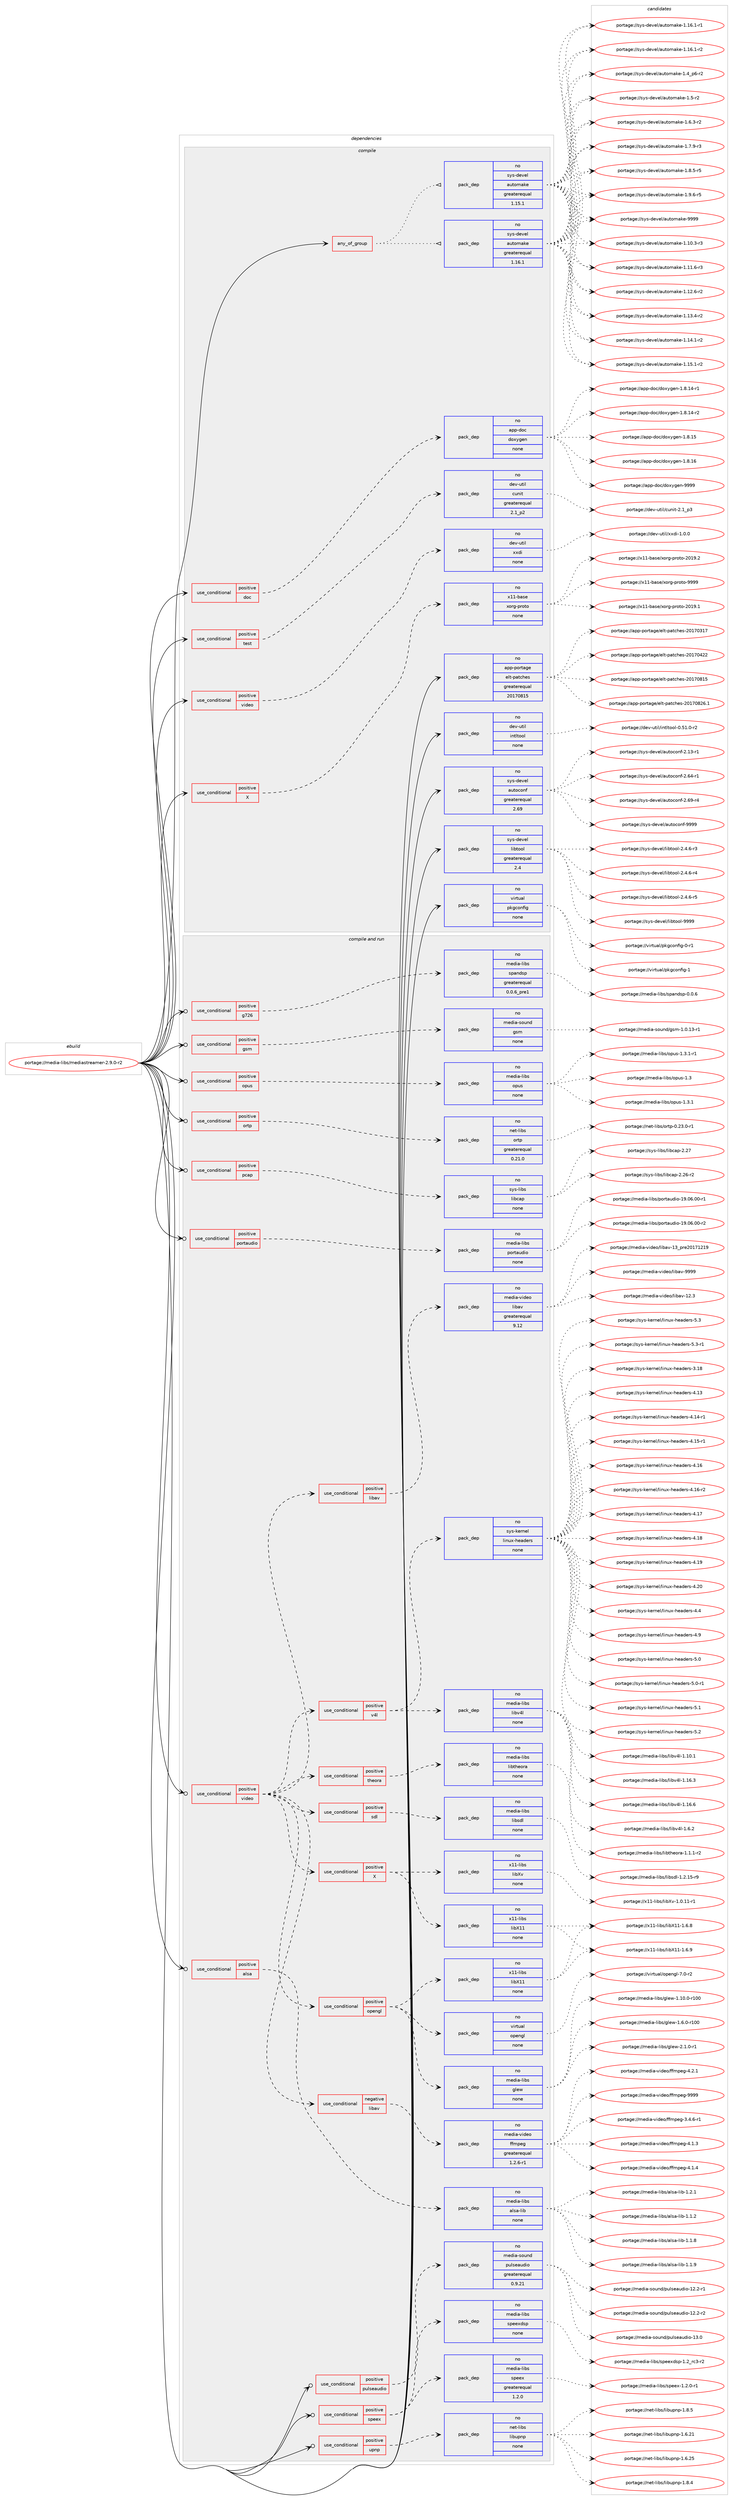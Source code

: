 digraph prolog {

# *************
# Graph options
# *************

newrank=true;
concentrate=true;
compound=true;
graph [rankdir=LR,fontname=Helvetica,fontsize=10,ranksep=1.5];#, ranksep=2.5, nodesep=0.2];
edge  [arrowhead=vee];
node  [fontname=Helvetica,fontsize=10];

# **********
# The ebuild
# **********

subgraph cluster_leftcol {
color=gray;
rank=same;
label=<<i>ebuild</i>>;
id [label="portage://media-libs/mediastreamer-2.9.0-r2", color=red, width=4, href="../media-libs/mediastreamer-2.9.0-r2.svg"];
}

# ****************
# The dependencies
# ****************

subgraph cluster_midcol {
color=gray;
label=<<i>dependencies</i>>;
subgraph cluster_compile {
fillcolor="#eeeeee";
style=filled;
label=<<i>compile</i>>;
subgraph any5136 {
dependency322322 [label=<<TABLE BORDER="0" CELLBORDER="1" CELLSPACING="0" CELLPADDING="4"><TR><TD CELLPADDING="10">any_of_group</TD></TR></TABLE>>, shape=none, color=red];subgraph pack236597 {
dependency322323 [label=<<TABLE BORDER="0" CELLBORDER="1" CELLSPACING="0" CELLPADDING="4" WIDTH="220"><TR><TD ROWSPAN="6" CELLPADDING="30">pack_dep</TD></TR><TR><TD WIDTH="110">no</TD></TR><TR><TD>sys-devel</TD></TR><TR><TD>automake</TD></TR><TR><TD>greaterequal</TD></TR><TR><TD>1.16.1</TD></TR></TABLE>>, shape=none, color=blue];
}
dependency322322:e -> dependency322323:w [weight=20,style="dotted",arrowhead="oinv"];
subgraph pack236598 {
dependency322324 [label=<<TABLE BORDER="0" CELLBORDER="1" CELLSPACING="0" CELLPADDING="4" WIDTH="220"><TR><TD ROWSPAN="6" CELLPADDING="30">pack_dep</TD></TR><TR><TD WIDTH="110">no</TD></TR><TR><TD>sys-devel</TD></TR><TR><TD>automake</TD></TR><TR><TD>greaterequal</TD></TR><TR><TD>1.15.1</TD></TR></TABLE>>, shape=none, color=blue];
}
dependency322322:e -> dependency322324:w [weight=20,style="dotted",arrowhead="oinv"];
}
id:e -> dependency322322:w [weight=20,style="solid",arrowhead="vee"];
subgraph cond80458 {
dependency322325 [label=<<TABLE BORDER="0" CELLBORDER="1" CELLSPACING="0" CELLPADDING="4"><TR><TD ROWSPAN="3" CELLPADDING="10">use_conditional</TD></TR><TR><TD>positive</TD></TR><TR><TD>X</TD></TR></TABLE>>, shape=none, color=red];
subgraph pack236599 {
dependency322326 [label=<<TABLE BORDER="0" CELLBORDER="1" CELLSPACING="0" CELLPADDING="4" WIDTH="220"><TR><TD ROWSPAN="6" CELLPADDING="30">pack_dep</TD></TR><TR><TD WIDTH="110">no</TD></TR><TR><TD>x11-base</TD></TR><TR><TD>xorg-proto</TD></TR><TR><TD>none</TD></TR><TR><TD></TD></TR></TABLE>>, shape=none, color=blue];
}
dependency322325:e -> dependency322326:w [weight=20,style="dashed",arrowhead="vee"];
}
id:e -> dependency322325:w [weight=20,style="solid",arrowhead="vee"];
subgraph cond80459 {
dependency322327 [label=<<TABLE BORDER="0" CELLBORDER="1" CELLSPACING="0" CELLPADDING="4"><TR><TD ROWSPAN="3" CELLPADDING="10">use_conditional</TD></TR><TR><TD>positive</TD></TR><TR><TD>doc</TD></TR></TABLE>>, shape=none, color=red];
subgraph pack236600 {
dependency322328 [label=<<TABLE BORDER="0" CELLBORDER="1" CELLSPACING="0" CELLPADDING="4" WIDTH="220"><TR><TD ROWSPAN="6" CELLPADDING="30">pack_dep</TD></TR><TR><TD WIDTH="110">no</TD></TR><TR><TD>app-doc</TD></TR><TR><TD>doxygen</TD></TR><TR><TD>none</TD></TR><TR><TD></TD></TR></TABLE>>, shape=none, color=blue];
}
dependency322327:e -> dependency322328:w [weight=20,style="dashed",arrowhead="vee"];
}
id:e -> dependency322327:w [weight=20,style="solid",arrowhead="vee"];
subgraph cond80460 {
dependency322329 [label=<<TABLE BORDER="0" CELLBORDER="1" CELLSPACING="0" CELLPADDING="4"><TR><TD ROWSPAN="3" CELLPADDING="10">use_conditional</TD></TR><TR><TD>positive</TD></TR><TR><TD>test</TD></TR></TABLE>>, shape=none, color=red];
subgraph pack236601 {
dependency322330 [label=<<TABLE BORDER="0" CELLBORDER="1" CELLSPACING="0" CELLPADDING="4" WIDTH="220"><TR><TD ROWSPAN="6" CELLPADDING="30">pack_dep</TD></TR><TR><TD WIDTH="110">no</TD></TR><TR><TD>dev-util</TD></TR><TR><TD>cunit</TD></TR><TR><TD>greaterequal</TD></TR><TR><TD>2.1_p2</TD></TR></TABLE>>, shape=none, color=blue];
}
dependency322329:e -> dependency322330:w [weight=20,style="dashed",arrowhead="vee"];
}
id:e -> dependency322329:w [weight=20,style="solid",arrowhead="vee"];
subgraph cond80461 {
dependency322331 [label=<<TABLE BORDER="0" CELLBORDER="1" CELLSPACING="0" CELLPADDING="4"><TR><TD ROWSPAN="3" CELLPADDING="10">use_conditional</TD></TR><TR><TD>positive</TD></TR><TR><TD>video</TD></TR></TABLE>>, shape=none, color=red];
subgraph pack236602 {
dependency322332 [label=<<TABLE BORDER="0" CELLBORDER="1" CELLSPACING="0" CELLPADDING="4" WIDTH="220"><TR><TD ROWSPAN="6" CELLPADDING="30">pack_dep</TD></TR><TR><TD WIDTH="110">no</TD></TR><TR><TD>dev-util</TD></TR><TR><TD>xxdi</TD></TR><TR><TD>none</TD></TR><TR><TD></TD></TR></TABLE>>, shape=none, color=blue];
}
dependency322331:e -> dependency322332:w [weight=20,style="dashed",arrowhead="vee"];
}
id:e -> dependency322331:w [weight=20,style="solid",arrowhead="vee"];
subgraph pack236603 {
dependency322333 [label=<<TABLE BORDER="0" CELLBORDER="1" CELLSPACING="0" CELLPADDING="4" WIDTH="220"><TR><TD ROWSPAN="6" CELLPADDING="30">pack_dep</TD></TR><TR><TD WIDTH="110">no</TD></TR><TR><TD>app-portage</TD></TR><TR><TD>elt-patches</TD></TR><TR><TD>greaterequal</TD></TR><TR><TD>20170815</TD></TR></TABLE>>, shape=none, color=blue];
}
id:e -> dependency322333:w [weight=20,style="solid",arrowhead="vee"];
subgraph pack236604 {
dependency322334 [label=<<TABLE BORDER="0" CELLBORDER="1" CELLSPACING="0" CELLPADDING="4" WIDTH="220"><TR><TD ROWSPAN="6" CELLPADDING="30">pack_dep</TD></TR><TR><TD WIDTH="110">no</TD></TR><TR><TD>dev-util</TD></TR><TR><TD>intltool</TD></TR><TR><TD>none</TD></TR><TR><TD></TD></TR></TABLE>>, shape=none, color=blue];
}
id:e -> dependency322334:w [weight=20,style="solid",arrowhead="vee"];
subgraph pack236605 {
dependency322335 [label=<<TABLE BORDER="0" CELLBORDER="1" CELLSPACING="0" CELLPADDING="4" WIDTH="220"><TR><TD ROWSPAN="6" CELLPADDING="30">pack_dep</TD></TR><TR><TD WIDTH="110">no</TD></TR><TR><TD>sys-devel</TD></TR><TR><TD>autoconf</TD></TR><TR><TD>greaterequal</TD></TR><TR><TD>2.69</TD></TR></TABLE>>, shape=none, color=blue];
}
id:e -> dependency322335:w [weight=20,style="solid",arrowhead="vee"];
subgraph pack236606 {
dependency322336 [label=<<TABLE BORDER="0" CELLBORDER="1" CELLSPACING="0" CELLPADDING="4" WIDTH="220"><TR><TD ROWSPAN="6" CELLPADDING="30">pack_dep</TD></TR><TR><TD WIDTH="110">no</TD></TR><TR><TD>sys-devel</TD></TR><TR><TD>libtool</TD></TR><TR><TD>greaterequal</TD></TR><TR><TD>2.4</TD></TR></TABLE>>, shape=none, color=blue];
}
id:e -> dependency322336:w [weight=20,style="solid",arrowhead="vee"];
subgraph pack236607 {
dependency322337 [label=<<TABLE BORDER="0" CELLBORDER="1" CELLSPACING="0" CELLPADDING="4" WIDTH="220"><TR><TD ROWSPAN="6" CELLPADDING="30">pack_dep</TD></TR><TR><TD WIDTH="110">no</TD></TR><TR><TD>virtual</TD></TR><TR><TD>pkgconfig</TD></TR><TR><TD>none</TD></TR><TR><TD></TD></TR></TABLE>>, shape=none, color=blue];
}
id:e -> dependency322337:w [weight=20,style="solid",arrowhead="vee"];
}
subgraph cluster_compileandrun {
fillcolor="#eeeeee";
style=filled;
label=<<i>compile and run</i>>;
subgraph cond80462 {
dependency322338 [label=<<TABLE BORDER="0" CELLBORDER="1" CELLSPACING="0" CELLPADDING="4"><TR><TD ROWSPAN="3" CELLPADDING="10">use_conditional</TD></TR><TR><TD>positive</TD></TR><TR><TD>alsa</TD></TR></TABLE>>, shape=none, color=red];
subgraph pack236608 {
dependency322339 [label=<<TABLE BORDER="0" CELLBORDER="1" CELLSPACING="0" CELLPADDING="4" WIDTH="220"><TR><TD ROWSPAN="6" CELLPADDING="30">pack_dep</TD></TR><TR><TD WIDTH="110">no</TD></TR><TR><TD>media-libs</TD></TR><TR><TD>alsa-lib</TD></TR><TR><TD>none</TD></TR><TR><TD></TD></TR></TABLE>>, shape=none, color=blue];
}
dependency322338:e -> dependency322339:w [weight=20,style="dashed",arrowhead="vee"];
}
id:e -> dependency322338:w [weight=20,style="solid",arrowhead="odotvee"];
subgraph cond80463 {
dependency322340 [label=<<TABLE BORDER="0" CELLBORDER="1" CELLSPACING="0" CELLPADDING="4"><TR><TD ROWSPAN="3" CELLPADDING="10">use_conditional</TD></TR><TR><TD>positive</TD></TR><TR><TD>g726</TD></TR></TABLE>>, shape=none, color=red];
subgraph pack236609 {
dependency322341 [label=<<TABLE BORDER="0" CELLBORDER="1" CELLSPACING="0" CELLPADDING="4" WIDTH="220"><TR><TD ROWSPAN="6" CELLPADDING="30">pack_dep</TD></TR><TR><TD WIDTH="110">no</TD></TR><TR><TD>media-libs</TD></TR><TR><TD>spandsp</TD></TR><TR><TD>greaterequal</TD></TR><TR><TD>0.0.6_pre1</TD></TR></TABLE>>, shape=none, color=blue];
}
dependency322340:e -> dependency322341:w [weight=20,style="dashed",arrowhead="vee"];
}
id:e -> dependency322340:w [weight=20,style="solid",arrowhead="odotvee"];
subgraph cond80464 {
dependency322342 [label=<<TABLE BORDER="0" CELLBORDER="1" CELLSPACING="0" CELLPADDING="4"><TR><TD ROWSPAN="3" CELLPADDING="10">use_conditional</TD></TR><TR><TD>positive</TD></TR><TR><TD>gsm</TD></TR></TABLE>>, shape=none, color=red];
subgraph pack236610 {
dependency322343 [label=<<TABLE BORDER="0" CELLBORDER="1" CELLSPACING="0" CELLPADDING="4" WIDTH="220"><TR><TD ROWSPAN="6" CELLPADDING="30">pack_dep</TD></TR><TR><TD WIDTH="110">no</TD></TR><TR><TD>media-sound</TD></TR><TR><TD>gsm</TD></TR><TR><TD>none</TD></TR><TR><TD></TD></TR></TABLE>>, shape=none, color=blue];
}
dependency322342:e -> dependency322343:w [weight=20,style="dashed",arrowhead="vee"];
}
id:e -> dependency322342:w [weight=20,style="solid",arrowhead="odotvee"];
subgraph cond80465 {
dependency322344 [label=<<TABLE BORDER="0" CELLBORDER="1" CELLSPACING="0" CELLPADDING="4"><TR><TD ROWSPAN="3" CELLPADDING="10">use_conditional</TD></TR><TR><TD>positive</TD></TR><TR><TD>opus</TD></TR></TABLE>>, shape=none, color=red];
subgraph pack236611 {
dependency322345 [label=<<TABLE BORDER="0" CELLBORDER="1" CELLSPACING="0" CELLPADDING="4" WIDTH="220"><TR><TD ROWSPAN="6" CELLPADDING="30">pack_dep</TD></TR><TR><TD WIDTH="110">no</TD></TR><TR><TD>media-libs</TD></TR><TR><TD>opus</TD></TR><TR><TD>none</TD></TR><TR><TD></TD></TR></TABLE>>, shape=none, color=blue];
}
dependency322344:e -> dependency322345:w [weight=20,style="dashed",arrowhead="vee"];
}
id:e -> dependency322344:w [weight=20,style="solid",arrowhead="odotvee"];
subgraph cond80466 {
dependency322346 [label=<<TABLE BORDER="0" CELLBORDER="1" CELLSPACING="0" CELLPADDING="4"><TR><TD ROWSPAN="3" CELLPADDING="10">use_conditional</TD></TR><TR><TD>positive</TD></TR><TR><TD>ortp</TD></TR></TABLE>>, shape=none, color=red];
subgraph pack236612 {
dependency322347 [label=<<TABLE BORDER="0" CELLBORDER="1" CELLSPACING="0" CELLPADDING="4" WIDTH="220"><TR><TD ROWSPAN="6" CELLPADDING="30">pack_dep</TD></TR><TR><TD WIDTH="110">no</TD></TR><TR><TD>net-libs</TD></TR><TR><TD>ortp</TD></TR><TR><TD>greaterequal</TD></TR><TR><TD>0.21.0</TD></TR></TABLE>>, shape=none, color=blue];
}
dependency322346:e -> dependency322347:w [weight=20,style="dashed",arrowhead="vee"];
}
id:e -> dependency322346:w [weight=20,style="solid",arrowhead="odotvee"];
subgraph cond80467 {
dependency322348 [label=<<TABLE BORDER="0" CELLBORDER="1" CELLSPACING="0" CELLPADDING="4"><TR><TD ROWSPAN="3" CELLPADDING="10">use_conditional</TD></TR><TR><TD>positive</TD></TR><TR><TD>pcap</TD></TR></TABLE>>, shape=none, color=red];
subgraph pack236613 {
dependency322349 [label=<<TABLE BORDER="0" CELLBORDER="1" CELLSPACING="0" CELLPADDING="4" WIDTH="220"><TR><TD ROWSPAN="6" CELLPADDING="30">pack_dep</TD></TR><TR><TD WIDTH="110">no</TD></TR><TR><TD>sys-libs</TD></TR><TR><TD>libcap</TD></TR><TR><TD>none</TD></TR><TR><TD></TD></TR></TABLE>>, shape=none, color=blue];
}
dependency322348:e -> dependency322349:w [weight=20,style="dashed",arrowhead="vee"];
}
id:e -> dependency322348:w [weight=20,style="solid",arrowhead="odotvee"];
subgraph cond80468 {
dependency322350 [label=<<TABLE BORDER="0" CELLBORDER="1" CELLSPACING="0" CELLPADDING="4"><TR><TD ROWSPAN="3" CELLPADDING="10">use_conditional</TD></TR><TR><TD>positive</TD></TR><TR><TD>portaudio</TD></TR></TABLE>>, shape=none, color=red];
subgraph pack236614 {
dependency322351 [label=<<TABLE BORDER="0" CELLBORDER="1" CELLSPACING="0" CELLPADDING="4" WIDTH="220"><TR><TD ROWSPAN="6" CELLPADDING="30">pack_dep</TD></TR><TR><TD WIDTH="110">no</TD></TR><TR><TD>media-libs</TD></TR><TR><TD>portaudio</TD></TR><TR><TD>none</TD></TR><TR><TD></TD></TR></TABLE>>, shape=none, color=blue];
}
dependency322350:e -> dependency322351:w [weight=20,style="dashed",arrowhead="vee"];
}
id:e -> dependency322350:w [weight=20,style="solid",arrowhead="odotvee"];
subgraph cond80469 {
dependency322352 [label=<<TABLE BORDER="0" CELLBORDER="1" CELLSPACING="0" CELLPADDING="4"><TR><TD ROWSPAN="3" CELLPADDING="10">use_conditional</TD></TR><TR><TD>positive</TD></TR><TR><TD>pulseaudio</TD></TR></TABLE>>, shape=none, color=red];
subgraph pack236615 {
dependency322353 [label=<<TABLE BORDER="0" CELLBORDER="1" CELLSPACING="0" CELLPADDING="4" WIDTH="220"><TR><TD ROWSPAN="6" CELLPADDING="30">pack_dep</TD></TR><TR><TD WIDTH="110">no</TD></TR><TR><TD>media-sound</TD></TR><TR><TD>pulseaudio</TD></TR><TR><TD>greaterequal</TD></TR><TR><TD>0.9.21</TD></TR></TABLE>>, shape=none, color=blue];
}
dependency322352:e -> dependency322353:w [weight=20,style="dashed",arrowhead="vee"];
}
id:e -> dependency322352:w [weight=20,style="solid",arrowhead="odotvee"];
subgraph cond80470 {
dependency322354 [label=<<TABLE BORDER="0" CELLBORDER="1" CELLSPACING="0" CELLPADDING="4"><TR><TD ROWSPAN="3" CELLPADDING="10">use_conditional</TD></TR><TR><TD>positive</TD></TR><TR><TD>speex</TD></TR></TABLE>>, shape=none, color=red];
subgraph pack236616 {
dependency322355 [label=<<TABLE BORDER="0" CELLBORDER="1" CELLSPACING="0" CELLPADDING="4" WIDTH="220"><TR><TD ROWSPAN="6" CELLPADDING="30">pack_dep</TD></TR><TR><TD WIDTH="110">no</TD></TR><TR><TD>media-libs</TD></TR><TR><TD>speex</TD></TR><TR><TD>greaterequal</TD></TR><TR><TD>1.2.0</TD></TR></TABLE>>, shape=none, color=blue];
}
dependency322354:e -> dependency322355:w [weight=20,style="dashed",arrowhead="vee"];
subgraph pack236617 {
dependency322356 [label=<<TABLE BORDER="0" CELLBORDER="1" CELLSPACING="0" CELLPADDING="4" WIDTH="220"><TR><TD ROWSPAN="6" CELLPADDING="30">pack_dep</TD></TR><TR><TD WIDTH="110">no</TD></TR><TR><TD>media-libs</TD></TR><TR><TD>speexdsp</TD></TR><TR><TD>none</TD></TR><TR><TD></TD></TR></TABLE>>, shape=none, color=blue];
}
dependency322354:e -> dependency322356:w [weight=20,style="dashed",arrowhead="vee"];
}
id:e -> dependency322354:w [weight=20,style="solid",arrowhead="odotvee"];
subgraph cond80471 {
dependency322357 [label=<<TABLE BORDER="0" CELLBORDER="1" CELLSPACING="0" CELLPADDING="4"><TR><TD ROWSPAN="3" CELLPADDING="10">use_conditional</TD></TR><TR><TD>positive</TD></TR><TR><TD>upnp</TD></TR></TABLE>>, shape=none, color=red];
subgraph pack236618 {
dependency322358 [label=<<TABLE BORDER="0" CELLBORDER="1" CELLSPACING="0" CELLPADDING="4" WIDTH="220"><TR><TD ROWSPAN="6" CELLPADDING="30">pack_dep</TD></TR><TR><TD WIDTH="110">no</TD></TR><TR><TD>net-libs</TD></TR><TR><TD>libupnp</TD></TR><TR><TD>none</TD></TR><TR><TD></TD></TR></TABLE>>, shape=none, color=blue];
}
dependency322357:e -> dependency322358:w [weight=20,style="dashed",arrowhead="vee"];
}
id:e -> dependency322357:w [weight=20,style="solid",arrowhead="odotvee"];
subgraph cond80472 {
dependency322359 [label=<<TABLE BORDER="0" CELLBORDER="1" CELLSPACING="0" CELLPADDING="4"><TR><TD ROWSPAN="3" CELLPADDING="10">use_conditional</TD></TR><TR><TD>positive</TD></TR><TR><TD>video</TD></TR></TABLE>>, shape=none, color=red];
subgraph cond80473 {
dependency322360 [label=<<TABLE BORDER="0" CELLBORDER="1" CELLSPACING="0" CELLPADDING="4"><TR><TD ROWSPAN="3" CELLPADDING="10">use_conditional</TD></TR><TR><TD>positive</TD></TR><TR><TD>libav</TD></TR></TABLE>>, shape=none, color=red];
subgraph pack236619 {
dependency322361 [label=<<TABLE BORDER="0" CELLBORDER="1" CELLSPACING="0" CELLPADDING="4" WIDTH="220"><TR><TD ROWSPAN="6" CELLPADDING="30">pack_dep</TD></TR><TR><TD WIDTH="110">no</TD></TR><TR><TD>media-video</TD></TR><TR><TD>libav</TD></TR><TR><TD>greaterequal</TD></TR><TR><TD>9.12</TD></TR></TABLE>>, shape=none, color=blue];
}
dependency322360:e -> dependency322361:w [weight=20,style="dashed",arrowhead="vee"];
}
dependency322359:e -> dependency322360:w [weight=20,style="dashed",arrowhead="vee"];
subgraph cond80474 {
dependency322362 [label=<<TABLE BORDER="0" CELLBORDER="1" CELLSPACING="0" CELLPADDING="4"><TR><TD ROWSPAN="3" CELLPADDING="10">use_conditional</TD></TR><TR><TD>negative</TD></TR><TR><TD>libav</TD></TR></TABLE>>, shape=none, color=red];
subgraph pack236620 {
dependency322363 [label=<<TABLE BORDER="0" CELLBORDER="1" CELLSPACING="0" CELLPADDING="4" WIDTH="220"><TR><TD ROWSPAN="6" CELLPADDING="30">pack_dep</TD></TR><TR><TD WIDTH="110">no</TD></TR><TR><TD>media-video</TD></TR><TR><TD>ffmpeg</TD></TR><TR><TD>greaterequal</TD></TR><TR><TD>1.2.6-r1</TD></TR></TABLE>>, shape=none, color=blue];
}
dependency322362:e -> dependency322363:w [weight=20,style="dashed",arrowhead="vee"];
}
dependency322359:e -> dependency322362:w [weight=20,style="dashed",arrowhead="vee"];
subgraph cond80475 {
dependency322364 [label=<<TABLE BORDER="0" CELLBORDER="1" CELLSPACING="0" CELLPADDING="4"><TR><TD ROWSPAN="3" CELLPADDING="10">use_conditional</TD></TR><TR><TD>positive</TD></TR><TR><TD>opengl</TD></TR></TABLE>>, shape=none, color=red];
subgraph pack236621 {
dependency322365 [label=<<TABLE BORDER="0" CELLBORDER="1" CELLSPACING="0" CELLPADDING="4" WIDTH="220"><TR><TD ROWSPAN="6" CELLPADDING="30">pack_dep</TD></TR><TR><TD WIDTH="110">no</TD></TR><TR><TD>media-libs</TD></TR><TR><TD>glew</TD></TR><TR><TD>none</TD></TR><TR><TD></TD></TR></TABLE>>, shape=none, color=blue];
}
dependency322364:e -> dependency322365:w [weight=20,style="dashed",arrowhead="vee"];
subgraph pack236622 {
dependency322366 [label=<<TABLE BORDER="0" CELLBORDER="1" CELLSPACING="0" CELLPADDING="4" WIDTH="220"><TR><TD ROWSPAN="6" CELLPADDING="30">pack_dep</TD></TR><TR><TD WIDTH="110">no</TD></TR><TR><TD>virtual</TD></TR><TR><TD>opengl</TD></TR><TR><TD>none</TD></TR><TR><TD></TD></TR></TABLE>>, shape=none, color=blue];
}
dependency322364:e -> dependency322366:w [weight=20,style="dashed",arrowhead="vee"];
subgraph pack236623 {
dependency322367 [label=<<TABLE BORDER="0" CELLBORDER="1" CELLSPACING="0" CELLPADDING="4" WIDTH="220"><TR><TD ROWSPAN="6" CELLPADDING="30">pack_dep</TD></TR><TR><TD WIDTH="110">no</TD></TR><TR><TD>x11-libs</TD></TR><TR><TD>libX11</TD></TR><TR><TD>none</TD></TR><TR><TD></TD></TR></TABLE>>, shape=none, color=blue];
}
dependency322364:e -> dependency322367:w [weight=20,style="dashed",arrowhead="vee"];
}
dependency322359:e -> dependency322364:w [weight=20,style="dashed",arrowhead="vee"];
subgraph cond80476 {
dependency322368 [label=<<TABLE BORDER="0" CELLBORDER="1" CELLSPACING="0" CELLPADDING="4"><TR><TD ROWSPAN="3" CELLPADDING="10">use_conditional</TD></TR><TR><TD>positive</TD></TR><TR><TD>sdl</TD></TR></TABLE>>, shape=none, color=red];
subgraph pack236624 {
dependency322369 [label=<<TABLE BORDER="0" CELLBORDER="1" CELLSPACING="0" CELLPADDING="4" WIDTH="220"><TR><TD ROWSPAN="6" CELLPADDING="30">pack_dep</TD></TR><TR><TD WIDTH="110">no</TD></TR><TR><TD>media-libs</TD></TR><TR><TD>libsdl</TD></TR><TR><TD>none</TD></TR><TR><TD></TD></TR></TABLE>>, shape=none, color=blue];
}
dependency322368:e -> dependency322369:w [weight=20,style="dashed",arrowhead="vee"];
}
dependency322359:e -> dependency322368:w [weight=20,style="dashed",arrowhead="vee"];
subgraph cond80477 {
dependency322370 [label=<<TABLE BORDER="0" CELLBORDER="1" CELLSPACING="0" CELLPADDING="4"><TR><TD ROWSPAN="3" CELLPADDING="10">use_conditional</TD></TR><TR><TD>positive</TD></TR><TR><TD>theora</TD></TR></TABLE>>, shape=none, color=red];
subgraph pack236625 {
dependency322371 [label=<<TABLE BORDER="0" CELLBORDER="1" CELLSPACING="0" CELLPADDING="4" WIDTH="220"><TR><TD ROWSPAN="6" CELLPADDING="30">pack_dep</TD></TR><TR><TD WIDTH="110">no</TD></TR><TR><TD>media-libs</TD></TR><TR><TD>libtheora</TD></TR><TR><TD>none</TD></TR><TR><TD></TD></TR></TABLE>>, shape=none, color=blue];
}
dependency322370:e -> dependency322371:w [weight=20,style="dashed",arrowhead="vee"];
}
dependency322359:e -> dependency322370:w [weight=20,style="dashed",arrowhead="vee"];
subgraph cond80478 {
dependency322372 [label=<<TABLE BORDER="0" CELLBORDER="1" CELLSPACING="0" CELLPADDING="4"><TR><TD ROWSPAN="3" CELLPADDING="10">use_conditional</TD></TR><TR><TD>positive</TD></TR><TR><TD>v4l</TD></TR></TABLE>>, shape=none, color=red];
subgraph pack236626 {
dependency322373 [label=<<TABLE BORDER="0" CELLBORDER="1" CELLSPACING="0" CELLPADDING="4" WIDTH="220"><TR><TD ROWSPAN="6" CELLPADDING="30">pack_dep</TD></TR><TR><TD WIDTH="110">no</TD></TR><TR><TD>media-libs</TD></TR><TR><TD>libv4l</TD></TR><TR><TD>none</TD></TR><TR><TD></TD></TR></TABLE>>, shape=none, color=blue];
}
dependency322372:e -> dependency322373:w [weight=20,style="dashed",arrowhead="vee"];
subgraph pack236627 {
dependency322374 [label=<<TABLE BORDER="0" CELLBORDER="1" CELLSPACING="0" CELLPADDING="4" WIDTH="220"><TR><TD ROWSPAN="6" CELLPADDING="30">pack_dep</TD></TR><TR><TD WIDTH="110">no</TD></TR><TR><TD>sys-kernel</TD></TR><TR><TD>linux-headers</TD></TR><TR><TD>none</TD></TR><TR><TD></TD></TR></TABLE>>, shape=none, color=blue];
}
dependency322372:e -> dependency322374:w [weight=20,style="dashed",arrowhead="vee"];
}
dependency322359:e -> dependency322372:w [weight=20,style="dashed",arrowhead="vee"];
subgraph cond80479 {
dependency322375 [label=<<TABLE BORDER="0" CELLBORDER="1" CELLSPACING="0" CELLPADDING="4"><TR><TD ROWSPAN="3" CELLPADDING="10">use_conditional</TD></TR><TR><TD>positive</TD></TR><TR><TD>X</TD></TR></TABLE>>, shape=none, color=red];
subgraph pack236628 {
dependency322376 [label=<<TABLE BORDER="0" CELLBORDER="1" CELLSPACING="0" CELLPADDING="4" WIDTH="220"><TR><TD ROWSPAN="6" CELLPADDING="30">pack_dep</TD></TR><TR><TD WIDTH="110">no</TD></TR><TR><TD>x11-libs</TD></TR><TR><TD>libX11</TD></TR><TR><TD>none</TD></TR><TR><TD></TD></TR></TABLE>>, shape=none, color=blue];
}
dependency322375:e -> dependency322376:w [weight=20,style="dashed",arrowhead="vee"];
subgraph pack236629 {
dependency322377 [label=<<TABLE BORDER="0" CELLBORDER="1" CELLSPACING="0" CELLPADDING="4" WIDTH="220"><TR><TD ROWSPAN="6" CELLPADDING="30">pack_dep</TD></TR><TR><TD WIDTH="110">no</TD></TR><TR><TD>x11-libs</TD></TR><TR><TD>libXv</TD></TR><TR><TD>none</TD></TR><TR><TD></TD></TR></TABLE>>, shape=none, color=blue];
}
dependency322375:e -> dependency322377:w [weight=20,style="dashed",arrowhead="vee"];
}
dependency322359:e -> dependency322375:w [weight=20,style="dashed",arrowhead="vee"];
}
id:e -> dependency322359:w [weight=20,style="solid",arrowhead="odotvee"];
}
subgraph cluster_run {
fillcolor="#eeeeee";
style=filled;
label=<<i>run</i>>;
}
}

# **************
# The candidates
# **************

subgraph cluster_choices {
rank=same;
color=gray;
label=<<i>candidates</i>>;

subgraph choice236597 {
color=black;
nodesep=1;
choiceportage11512111545100101118101108479711711611110997107101454946494846514511451 [label="portage://sys-devel/automake-1.10.3-r3", color=red, width=4,href="../sys-devel/automake-1.10.3-r3.svg"];
choiceportage11512111545100101118101108479711711611110997107101454946494946544511451 [label="portage://sys-devel/automake-1.11.6-r3", color=red, width=4,href="../sys-devel/automake-1.11.6-r3.svg"];
choiceportage11512111545100101118101108479711711611110997107101454946495046544511450 [label="portage://sys-devel/automake-1.12.6-r2", color=red, width=4,href="../sys-devel/automake-1.12.6-r2.svg"];
choiceportage11512111545100101118101108479711711611110997107101454946495146524511450 [label="portage://sys-devel/automake-1.13.4-r2", color=red, width=4,href="../sys-devel/automake-1.13.4-r2.svg"];
choiceportage11512111545100101118101108479711711611110997107101454946495246494511450 [label="portage://sys-devel/automake-1.14.1-r2", color=red, width=4,href="../sys-devel/automake-1.14.1-r2.svg"];
choiceportage11512111545100101118101108479711711611110997107101454946495346494511450 [label="portage://sys-devel/automake-1.15.1-r2", color=red, width=4,href="../sys-devel/automake-1.15.1-r2.svg"];
choiceportage11512111545100101118101108479711711611110997107101454946495446494511449 [label="portage://sys-devel/automake-1.16.1-r1", color=red, width=4,href="../sys-devel/automake-1.16.1-r1.svg"];
choiceportage11512111545100101118101108479711711611110997107101454946495446494511450 [label="portage://sys-devel/automake-1.16.1-r2", color=red, width=4,href="../sys-devel/automake-1.16.1-r2.svg"];
choiceportage115121115451001011181011084797117116111109971071014549465295112544511450 [label="portage://sys-devel/automake-1.4_p6-r2", color=red, width=4,href="../sys-devel/automake-1.4_p6-r2.svg"];
choiceportage11512111545100101118101108479711711611110997107101454946534511450 [label="portage://sys-devel/automake-1.5-r2", color=red, width=4,href="../sys-devel/automake-1.5-r2.svg"];
choiceportage115121115451001011181011084797117116111109971071014549465446514511450 [label="portage://sys-devel/automake-1.6.3-r2", color=red, width=4,href="../sys-devel/automake-1.6.3-r2.svg"];
choiceportage115121115451001011181011084797117116111109971071014549465546574511451 [label="portage://sys-devel/automake-1.7.9-r3", color=red, width=4,href="../sys-devel/automake-1.7.9-r3.svg"];
choiceportage115121115451001011181011084797117116111109971071014549465646534511453 [label="portage://sys-devel/automake-1.8.5-r5", color=red, width=4,href="../sys-devel/automake-1.8.5-r5.svg"];
choiceportage115121115451001011181011084797117116111109971071014549465746544511453 [label="portage://sys-devel/automake-1.9.6-r5", color=red, width=4,href="../sys-devel/automake-1.9.6-r5.svg"];
choiceportage115121115451001011181011084797117116111109971071014557575757 [label="portage://sys-devel/automake-9999", color=red, width=4,href="../sys-devel/automake-9999.svg"];
dependency322323:e -> choiceportage11512111545100101118101108479711711611110997107101454946494846514511451:w [style=dotted,weight="100"];
dependency322323:e -> choiceportage11512111545100101118101108479711711611110997107101454946494946544511451:w [style=dotted,weight="100"];
dependency322323:e -> choiceportage11512111545100101118101108479711711611110997107101454946495046544511450:w [style=dotted,weight="100"];
dependency322323:e -> choiceportage11512111545100101118101108479711711611110997107101454946495146524511450:w [style=dotted,weight="100"];
dependency322323:e -> choiceportage11512111545100101118101108479711711611110997107101454946495246494511450:w [style=dotted,weight="100"];
dependency322323:e -> choiceportage11512111545100101118101108479711711611110997107101454946495346494511450:w [style=dotted,weight="100"];
dependency322323:e -> choiceportage11512111545100101118101108479711711611110997107101454946495446494511449:w [style=dotted,weight="100"];
dependency322323:e -> choiceportage11512111545100101118101108479711711611110997107101454946495446494511450:w [style=dotted,weight="100"];
dependency322323:e -> choiceportage115121115451001011181011084797117116111109971071014549465295112544511450:w [style=dotted,weight="100"];
dependency322323:e -> choiceportage11512111545100101118101108479711711611110997107101454946534511450:w [style=dotted,weight="100"];
dependency322323:e -> choiceportage115121115451001011181011084797117116111109971071014549465446514511450:w [style=dotted,weight="100"];
dependency322323:e -> choiceportage115121115451001011181011084797117116111109971071014549465546574511451:w [style=dotted,weight="100"];
dependency322323:e -> choiceportage115121115451001011181011084797117116111109971071014549465646534511453:w [style=dotted,weight="100"];
dependency322323:e -> choiceportage115121115451001011181011084797117116111109971071014549465746544511453:w [style=dotted,weight="100"];
dependency322323:e -> choiceportage115121115451001011181011084797117116111109971071014557575757:w [style=dotted,weight="100"];
}
subgraph choice236598 {
color=black;
nodesep=1;
choiceportage11512111545100101118101108479711711611110997107101454946494846514511451 [label="portage://sys-devel/automake-1.10.3-r3", color=red, width=4,href="../sys-devel/automake-1.10.3-r3.svg"];
choiceportage11512111545100101118101108479711711611110997107101454946494946544511451 [label="portage://sys-devel/automake-1.11.6-r3", color=red, width=4,href="../sys-devel/automake-1.11.6-r3.svg"];
choiceportage11512111545100101118101108479711711611110997107101454946495046544511450 [label="portage://sys-devel/automake-1.12.6-r2", color=red, width=4,href="../sys-devel/automake-1.12.6-r2.svg"];
choiceportage11512111545100101118101108479711711611110997107101454946495146524511450 [label="portage://sys-devel/automake-1.13.4-r2", color=red, width=4,href="../sys-devel/automake-1.13.4-r2.svg"];
choiceportage11512111545100101118101108479711711611110997107101454946495246494511450 [label="portage://sys-devel/automake-1.14.1-r2", color=red, width=4,href="../sys-devel/automake-1.14.1-r2.svg"];
choiceportage11512111545100101118101108479711711611110997107101454946495346494511450 [label="portage://sys-devel/automake-1.15.1-r2", color=red, width=4,href="../sys-devel/automake-1.15.1-r2.svg"];
choiceportage11512111545100101118101108479711711611110997107101454946495446494511449 [label="portage://sys-devel/automake-1.16.1-r1", color=red, width=4,href="../sys-devel/automake-1.16.1-r1.svg"];
choiceportage11512111545100101118101108479711711611110997107101454946495446494511450 [label="portage://sys-devel/automake-1.16.1-r2", color=red, width=4,href="../sys-devel/automake-1.16.1-r2.svg"];
choiceportage115121115451001011181011084797117116111109971071014549465295112544511450 [label="portage://sys-devel/automake-1.4_p6-r2", color=red, width=4,href="../sys-devel/automake-1.4_p6-r2.svg"];
choiceportage11512111545100101118101108479711711611110997107101454946534511450 [label="portage://sys-devel/automake-1.5-r2", color=red, width=4,href="../sys-devel/automake-1.5-r2.svg"];
choiceportage115121115451001011181011084797117116111109971071014549465446514511450 [label="portage://sys-devel/automake-1.6.3-r2", color=red, width=4,href="../sys-devel/automake-1.6.3-r2.svg"];
choiceportage115121115451001011181011084797117116111109971071014549465546574511451 [label="portage://sys-devel/automake-1.7.9-r3", color=red, width=4,href="../sys-devel/automake-1.7.9-r3.svg"];
choiceportage115121115451001011181011084797117116111109971071014549465646534511453 [label="portage://sys-devel/automake-1.8.5-r5", color=red, width=4,href="../sys-devel/automake-1.8.5-r5.svg"];
choiceportage115121115451001011181011084797117116111109971071014549465746544511453 [label="portage://sys-devel/automake-1.9.6-r5", color=red, width=4,href="../sys-devel/automake-1.9.6-r5.svg"];
choiceportage115121115451001011181011084797117116111109971071014557575757 [label="portage://sys-devel/automake-9999", color=red, width=4,href="../sys-devel/automake-9999.svg"];
dependency322324:e -> choiceportage11512111545100101118101108479711711611110997107101454946494846514511451:w [style=dotted,weight="100"];
dependency322324:e -> choiceportage11512111545100101118101108479711711611110997107101454946494946544511451:w [style=dotted,weight="100"];
dependency322324:e -> choiceportage11512111545100101118101108479711711611110997107101454946495046544511450:w [style=dotted,weight="100"];
dependency322324:e -> choiceportage11512111545100101118101108479711711611110997107101454946495146524511450:w [style=dotted,weight="100"];
dependency322324:e -> choiceportage11512111545100101118101108479711711611110997107101454946495246494511450:w [style=dotted,weight="100"];
dependency322324:e -> choiceportage11512111545100101118101108479711711611110997107101454946495346494511450:w [style=dotted,weight="100"];
dependency322324:e -> choiceportage11512111545100101118101108479711711611110997107101454946495446494511449:w [style=dotted,weight="100"];
dependency322324:e -> choiceportage11512111545100101118101108479711711611110997107101454946495446494511450:w [style=dotted,weight="100"];
dependency322324:e -> choiceportage115121115451001011181011084797117116111109971071014549465295112544511450:w [style=dotted,weight="100"];
dependency322324:e -> choiceportage11512111545100101118101108479711711611110997107101454946534511450:w [style=dotted,weight="100"];
dependency322324:e -> choiceportage115121115451001011181011084797117116111109971071014549465446514511450:w [style=dotted,weight="100"];
dependency322324:e -> choiceportage115121115451001011181011084797117116111109971071014549465546574511451:w [style=dotted,weight="100"];
dependency322324:e -> choiceportage115121115451001011181011084797117116111109971071014549465646534511453:w [style=dotted,weight="100"];
dependency322324:e -> choiceportage115121115451001011181011084797117116111109971071014549465746544511453:w [style=dotted,weight="100"];
dependency322324:e -> choiceportage115121115451001011181011084797117116111109971071014557575757:w [style=dotted,weight="100"];
}
subgraph choice236599 {
color=black;
nodesep=1;
choiceportage1204949459897115101471201111141034511211411111611145504849574649 [label="portage://x11-base/xorg-proto-2019.1", color=red, width=4,href="../x11-base/xorg-proto-2019.1.svg"];
choiceportage1204949459897115101471201111141034511211411111611145504849574650 [label="portage://x11-base/xorg-proto-2019.2", color=red, width=4,href="../x11-base/xorg-proto-2019.2.svg"];
choiceportage120494945989711510147120111114103451121141111161114557575757 [label="portage://x11-base/xorg-proto-9999", color=red, width=4,href="../x11-base/xorg-proto-9999.svg"];
dependency322326:e -> choiceportage1204949459897115101471201111141034511211411111611145504849574649:w [style=dotted,weight="100"];
dependency322326:e -> choiceportage1204949459897115101471201111141034511211411111611145504849574650:w [style=dotted,weight="100"];
dependency322326:e -> choiceportage120494945989711510147120111114103451121141111161114557575757:w [style=dotted,weight="100"];
}
subgraph choice236600 {
color=black;
nodesep=1;
choiceportage97112112451001119947100111120121103101110454946564649524511449 [label="portage://app-doc/doxygen-1.8.14-r1", color=red, width=4,href="../app-doc/doxygen-1.8.14-r1.svg"];
choiceportage97112112451001119947100111120121103101110454946564649524511450 [label="portage://app-doc/doxygen-1.8.14-r2", color=red, width=4,href="../app-doc/doxygen-1.8.14-r2.svg"];
choiceportage9711211245100111994710011112012110310111045494656464953 [label="portage://app-doc/doxygen-1.8.15", color=red, width=4,href="../app-doc/doxygen-1.8.15.svg"];
choiceportage9711211245100111994710011112012110310111045494656464954 [label="portage://app-doc/doxygen-1.8.16", color=red, width=4,href="../app-doc/doxygen-1.8.16.svg"];
choiceportage971121124510011199471001111201211031011104557575757 [label="portage://app-doc/doxygen-9999", color=red, width=4,href="../app-doc/doxygen-9999.svg"];
dependency322328:e -> choiceportage97112112451001119947100111120121103101110454946564649524511449:w [style=dotted,weight="100"];
dependency322328:e -> choiceportage97112112451001119947100111120121103101110454946564649524511450:w [style=dotted,weight="100"];
dependency322328:e -> choiceportage9711211245100111994710011112012110310111045494656464953:w [style=dotted,weight="100"];
dependency322328:e -> choiceportage9711211245100111994710011112012110310111045494656464954:w [style=dotted,weight="100"];
dependency322328:e -> choiceportage971121124510011199471001111201211031011104557575757:w [style=dotted,weight="100"];
}
subgraph choice236601 {
color=black;
nodesep=1;
choiceportage100101118451171161051084799117110105116455046499511251 [label="portage://dev-util/cunit-2.1_p3", color=red, width=4,href="../dev-util/cunit-2.1_p3.svg"];
dependency322330:e -> choiceportage100101118451171161051084799117110105116455046499511251:w [style=dotted,weight="100"];
}
subgraph choice236602 {
color=black;
nodesep=1;
choiceportage1001011184511711610510847120120100105454946484648 [label="portage://dev-util/xxdi-1.0.0", color=red, width=4,href="../dev-util/xxdi-1.0.0.svg"];
dependency322332:e -> choiceportage1001011184511711610510847120120100105454946484648:w [style=dotted,weight="100"];
}
subgraph choice236603 {
color=black;
nodesep=1;
choiceportage97112112451121111141169710310147101108116451129711699104101115455048495548514955 [label="portage://app-portage/elt-patches-20170317", color=red, width=4,href="../app-portage/elt-patches-20170317.svg"];
choiceportage97112112451121111141169710310147101108116451129711699104101115455048495548525050 [label="portage://app-portage/elt-patches-20170422", color=red, width=4,href="../app-portage/elt-patches-20170422.svg"];
choiceportage97112112451121111141169710310147101108116451129711699104101115455048495548564953 [label="portage://app-portage/elt-patches-20170815", color=red, width=4,href="../app-portage/elt-patches-20170815.svg"];
choiceportage971121124511211111411697103101471011081164511297116991041011154550484955485650544649 [label="portage://app-portage/elt-patches-20170826.1", color=red, width=4,href="../app-portage/elt-patches-20170826.1.svg"];
dependency322333:e -> choiceportage97112112451121111141169710310147101108116451129711699104101115455048495548514955:w [style=dotted,weight="100"];
dependency322333:e -> choiceportage97112112451121111141169710310147101108116451129711699104101115455048495548525050:w [style=dotted,weight="100"];
dependency322333:e -> choiceportage97112112451121111141169710310147101108116451129711699104101115455048495548564953:w [style=dotted,weight="100"];
dependency322333:e -> choiceportage971121124511211111411697103101471011081164511297116991041011154550484955485650544649:w [style=dotted,weight="100"];
}
subgraph choice236604 {
color=black;
nodesep=1;
choiceportage1001011184511711610510847105110116108116111111108454846534946484511450 [label="portage://dev-util/intltool-0.51.0-r2", color=red, width=4,href="../dev-util/intltool-0.51.0-r2.svg"];
dependency322334:e -> choiceportage1001011184511711610510847105110116108116111111108454846534946484511450:w [style=dotted,weight="100"];
}
subgraph choice236605 {
color=black;
nodesep=1;
choiceportage1151211154510010111810110847971171161119911111010245504649514511449 [label="portage://sys-devel/autoconf-2.13-r1", color=red, width=4,href="../sys-devel/autoconf-2.13-r1.svg"];
choiceportage1151211154510010111810110847971171161119911111010245504654524511449 [label="portage://sys-devel/autoconf-2.64-r1", color=red, width=4,href="../sys-devel/autoconf-2.64-r1.svg"];
choiceportage1151211154510010111810110847971171161119911111010245504654574511452 [label="portage://sys-devel/autoconf-2.69-r4", color=red, width=4,href="../sys-devel/autoconf-2.69-r4.svg"];
choiceportage115121115451001011181011084797117116111991111101024557575757 [label="portage://sys-devel/autoconf-9999", color=red, width=4,href="../sys-devel/autoconf-9999.svg"];
dependency322335:e -> choiceportage1151211154510010111810110847971171161119911111010245504649514511449:w [style=dotted,weight="100"];
dependency322335:e -> choiceportage1151211154510010111810110847971171161119911111010245504654524511449:w [style=dotted,weight="100"];
dependency322335:e -> choiceportage1151211154510010111810110847971171161119911111010245504654574511452:w [style=dotted,weight="100"];
dependency322335:e -> choiceportage115121115451001011181011084797117116111991111101024557575757:w [style=dotted,weight="100"];
}
subgraph choice236606 {
color=black;
nodesep=1;
choiceportage1151211154510010111810110847108105981161111111084550465246544511451 [label="portage://sys-devel/libtool-2.4.6-r3", color=red, width=4,href="../sys-devel/libtool-2.4.6-r3.svg"];
choiceportage1151211154510010111810110847108105981161111111084550465246544511452 [label="portage://sys-devel/libtool-2.4.6-r4", color=red, width=4,href="../sys-devel/libtool-2.4.6-r4.svg"];
choiceportage1151211154510010111810110847108105981161111111084550465246544511453 [label="portage://sys-devel/libtool-2.4.6-r5", color=red, width=4,href="../sys-devel/libtool-2.4.6-r5.svg"];
choiceportage1151211154510010111810110847108105981161111111084557575757 [label="portage://sys-devel/libtool-9999", color=red, width=4,href="../sys-devel/libtool-9999.svg"];
dependency322336:e -> choiceportage1151211154510010111810110847108105981161111111084550465246544511451:w [style=dotted,weight="100"];
dependency322336:e -> choiceportage1151211154510010111810110847108105981161111111084550465246544511452:w [style=dotted,weight="100"];
dependency322336:e -> choiceportage1151211154510010111810110847108105981161111111084550465246544511453:w [style=dotted,weight="100"];
dependency322336:e -> choiceportage1151211154510010111810110847108105981161111111084557575757:w [style=dotted,weight="100"];
}
subgraph choice236607 {
color=black;
nodesep=1;
choiceportage11810511411611797108471121071039911111010210510345484511449 [label="portage://virtual/pkgconfig-0-r1", color=red, width=4,href="../virtual/pkgconfig-0-r1.svg"];
choiceportage1181051141161179710847112107103991111101021051034549 [label="portage://virtual/pkgconfig-1", color=red, width=4,href="../virtual/pkgconfig-1.svg"];
dependency322337:e -> choiceportage11810511411611797108471121071039911111010210510345484511449:w [style=dotted,weight="100"];
dependency322337:e -> choiceportage1181051141161179710847112107103991111101021051034549:w [style=dotted,weight="100"];
}
subgraph choice236608 {
color=black;
nodesep=1;
choiceportage1091011001059745108105981154797108115974510810598454946494650 [label="portage://media-libs/alsa-lib-1.1.2", color=red, width=4,href="../media-libs/alsa-lib-1.1.2.svg"];
choiceportage1091011001059745108105981154797108115974510810598454946494656 [label="portage://media-libs/alsa-lib-1.1.8", color=red, width=4,href="../media-libs/alsa-lib-1.1.8.svg"];
choiceportage1091011001059745108105981154797108115974510810598454946494657 [label="portage://media-libs/alsa-lib-1.1.9", color=red, width=4,href="../media-libs/alsa-lib-1.1.9.svg"];
choiceportage1091011001059745108105981154797108115974510810598454946504649 [label="portage://media-libs/alsa-lib-1.2.1", color=red, width=4,href="../media-libs/alsa-lib-1.2.1.svg"];
dependency322339:e -> choiceportage1091011001059745108105981154797108115974510810598454946494650:w [style=dotted,weight="100"];
dependency322339:e -> choiceportage1091011001059745108105981154797108115974510810598454946494656:w [style=dotted,weight="100"];
dependency322339:e -> choiceportage1091011001059745108105981154797108115974510810598454946494657:w [style=dotted,weight="100"];
dependency322339:e -> choiceportage1091011001059745108105981154797108115974510810598454946504649:w [style=dotted,weight="100"];
}
subgraph choice236609 {
color=black;
nodesep=1;
choiceportage1091011001059745108105981154711511297110100115112454846484654 [label="portage://media-libs/spandsp-0.0.6", color=red, width=4,href="../media-libs/spandsp-0.0.6.svg"];
dependency322341:e -> choiceportage1091011001059745108105981154711511297110100115112454846484654:w [style=dotted,weight="100"];
}
subgraph choice236610 {
color=black;
nodesep=1;
choiceportage109101100105974511511111711010047103115109454946484649514511449 [label="portage://media-sound/gsm-1.0.13-r1", color=red, width=4,href="../media-sound/gsm-1.0.13-r1.svg"];
dependency322343:e -> choiceportage109101100105974511511111711010047103115109454946484649514511449:w [style=dotted,weight="100"];
}
subgraph choice236611 {
color=black;
nodesep=1;
choiceportage1091011001059745108105981154711111211711545494651 [label="portage://media-libs/opus-1.3", color=red, width=4,href="../media-libs/opus-1.3.svg"];
choiceportage10910110010597451081059811547111112117115454946514649 [label="portage://media-libs/opus-1.3.1", color=red, width=4,href="../media-libs/opus-1.3.1.svg"];
choiceportage109101100105974510810598115471111121171154549465146494511449 [label="portage://media-libs/opus-1.3.1-r1", color=red, width=4,href="../media-libs/opus-1.3.1-r1.svg"];
dependency322345:e -> choiceportage1091011001059745108105981154711111211711545494651:w [style=dotted,weight="100"];
dependency322345:e -> choiceportage10910110010597451081059811547111112117115454946514649:w [style=dotted,weight="100"];
dependency322345:e -> choiceportage109101100105974510810598115471111121171154549465146494511449:w [style=dotted,weight="100"];
}
subgraph choice236612 {
color=black;
nodesep=1;
choiceportage110101116451081059811547111114116112454846505146484511449 [label="portage://net-libs/ortp-0.23.0-r1", color=red, width=4,href="../net-libs/ortp-0.23.0-r1.svg"];
dependency322347:e -> choiceportage110101116451081059811547111114116112454846505146484511449:w [style=dotted,weight="100"];
}
subgraph choice236613 {
color=black;
nodesep=1;
choiceportage11512111545108105981154710810598999711245504650544511450 [label="portage://sys-libs/libcap-2.26-r2", color=red, width=4,href="../sys-libs/libcap-2.26-r2.svg"];
choiceportage1151211154510810598115471081059899971124550465055 [label="portage://sys-libs/libcap-2.27", color=red, width=4,href="../sys-libs/libcap-2.27.svg"];
dependency322349:e -> choiceportage11512111545108105981154710810598999711245504650544511450:w [style=dotted,weight="100"];
dependency322349:e -> choiceportage1151211154510810598115471081059899971124550465055:w [style=dotted,weight="100"];
}
subgraph choice236614 {
color=black;
nodesep=1;
choiceportage10910110010597451081059811547112111114116971171001051114549574648544648484511449 [label="portage://media-libs/portaudio-19.06.00-r1", color=red, width=4,href="../media-libs/portaudio-19.06.00-r1.svg"];
choiceportage10910110010597451081059811547112111114116971171001051114549574648544648484511450 [label="portage://media-libs/portaudio-19.06.00-r2", color=red, width=4,href="../media-libs/portaudio-19.06.00-r2.svg"];
dependency322351:e -> choiceportage10910110010597451081059811547112111114116971171001051114549574648544648484511449:w [style=dotted,weight="100"];
dependency322351:e -> choiceportage10910110010597451081059811547112111114116971171001051114549574648544648484511450:w [style=dotted,weight="100"];
}
subgraph choice236615 {
color=black;
nodesep=1;
choiceportage1091011001059745115111117110100471121171081151019711710010511145495046504511449 [label="portage://media-sound/pulseaudio-12.2-r1", color=red, width=4,href="../media-sound/pulseaudio-12.2-r1.svg"];
choiceportage1091011001059745115111117110100471121171081151019711710010511145495046504511450 [label="portage://media-sound/pulseaudio-12.2-r2", color=red, width=4,href="../media-sound/pulseaudio-12.2-r2.svg"];
choiceportage109101100105974511511111711010047112117108115101971171001051114549514648 [label="portage://media-sound/pulseaudio-13.0", color=red, width=4,href="../media-sound/pulseaudio-13.0.svg"];
dependency322353:e -> choiceportage1091011001059745115111117110100471121171081151019711710010511145495046504511449:w [style=dotted,weight="100"];
dependency322353:e -> choiceportage1091011001059745115111117110100471121171081151019711710010511145495046504511450:w [style=dotted,weight="100"];
dependency322353:e -> choiceportage109101100105974511511111711010047112117108115101971171001051114549514648:w [style=dotted,weight="100"];
}
subgraph choice236616 {
color=black;
nodesep=1;
choiceportage109101100105974510810598115471151121011011204549465046484511449 [label="portage://media-libs/speex-1.2.0-r1", color=red, width=4,href="../media-libs/speex-1.2.0-r1.svg"];
dependency322355:e -> choiceportage109101100105974510810598115471151121011011204549465046484511449:w [style=dotted,weight="100"];
}
subgraph choice236617 {
color=black;
nodesep=1;
choiceportage10910110010597451081059811547115112101101120100115112454946509511499514511450 [label="portage://media-libs/speexdsp-1.2_rc3-r2", color=red, width=4,href="../media-libs/speexdsp-1.2_rc3-r2.svg"];
dependency322356:e -> choiceportage10910110010597451081059811547115112101101120100115112454946509511499514511450:w [style=dotted,weight="100"];
}
subgraph choice236618 {
color=black;
nodesep=1;
choiceportage1101011164510810598115471081059811711211011245494654465049 [label="portage://net-libs/libupnp-1.6.21", color=red, width=4,href="../net-libs/libupnp-1.6.21.svg"];
choiceportage1101011164510810598115471081059811711211011245494654465053 [label="portage://net-libs/libupnp-1.6.25", color=red, width=4,href="../net-libs/libupnp-1.6.25.svg"];
choiceportage11010111645108105981154710810598117112110112454946564652 [label="portage://net-libs/libupnp-1.8.4", color=red, width=4,href="../net-libs/libupnp-1.8.4.svg"];
choiceportage11010111645108105981154710810598117112110112454946564653 [label="portage://net-libs/libupnp-1.8.5", color=red, width=4,href="../net-libs/libupnp-1.8.5.svg"];
dependency322358:e -> choiceportage1101011164510810598115471081059811711211011245494654465049:w [style=dotted,weight="100"];
dependency322358:e -> choiceportage1101011164510810598115471081059811711211011245494654465053:w [style=dotted,weight="100"];
dependency322358:e -> choiceportage11010111645108105981154710810598117112110112454946564652:w [style=dotted,weight="100"];
dependency322358:e -> choiceportage11010111645108105981154710810598117112110112454946564653:w [style=dotted,weight="100"];
}
subgraph choice236619 {
color=black;
nodesep=1;
choiceportage10910110010597451181051001011114710810598971184549504651 [label="portage://media-video/libav-12.3", color=red, width=4,href="../media-video/libav-12.3.svg"];
choiceportage1091011001059745118105100101111471081059897118454951951121141015048495549504957 [label="portage://media-video/libav-13_pre20171219", color=red, width=4,href="../media-video/libav-13_pre20171219.svg"];
choiceportage10910110010597451181051001011114710810598971184557575757 [label="portage://media-video/libav-9999", color=red, width=4,href="../media-video/libav-9999.svg"];
dependency322361:e -> choiceportage10910110010597451181051001011114710810598971184549504651:w [style=dotted,weight="100"];
dependency322361:e -> choiceportage1091011001059745118105100101111471081059897118454951951121141015048495549504957:w [style=dotted,weight="100"];
dependency322361:e -> choiceportage10910110010597451181051001011114710810598971184557575757:w [style=dotted,weight="100"];
}
subgraph choice236620 {
color=black;
nodesep=1;
choiceportage1091011001059745118105100101111471021021091121011034551465246544511449 [label="portage://media-video/ffmpeg-3.4.6-r1", color=red, width=4,href="../media-video/ffmpeg-3.4.6-r1.svg"];
choiceportage109101100105974511810510010111147102102109112101103455246494651 [label="portage://media-video/ffmpeg-4.1.3", color=red, width=4,href="../media-video/ffmpeg-4.1.3.svg"];
choiceportage109101100105974511810510010111147102102109112101103455246494652 [label="portage://media-video/ffmpeg-4.1.4", color=red, width=4,href="../media-video/ffmpeg-4.1.4.svg"];
choiceportage109101100105974511810510010111147102102109112101103455246504649 [label="portage://media-video/ffmpeg-4.2.1", color=red, width=4,href="../media-video/ffmpeg-4.2.1.svg"];
choiceportage1091011001059745118105100101111471021021091121011034557575757 [label="portage://media-video/ffmpeg-9999", color=red, width=4,href="../media-video/ffmpeg-9999.svg"];
dependency322363:e -> choiceportage1091011001059745118105100101111471021021091121011034551465246544511449:w [style=dotted,weight="100"];
dependency322363:e -> choiceportage109101100105974511810510010111147102102109112101103455246494651:w [style=dotted,weight="100"];
dependency322363:e -> choiceportage109101100105974511810510010111147102102109112101103455246494652:w [style=dotted,weight="100"];
dependency322363:e -> choiceportage109101100105974511810510010111147102102109112101103455246504649:w [style=dotted,weight="100"];
dependency322363:e -> choiceportage1091011001059745118105100101111471021021091121011034557575757:w [style=dotted,weight="100"];
}
subgraph choice236621 {
color=black;
nodesep=1;
choiceportage109101100105974510810598115471031081011194549464948464845114494848 [label="portage://media-libs/glew-1.10.0-r100", color=red, width=4,href="../media-libs/glew-1.10.0-r100.svg"];
choiceportage1091011001059745108105981154710310810111945494654464845114494848 [label="portage://media-libs/glew-1.6.0-r100", color=red, width=4,href="../media-libs/glew-1.6.0-r100.svg"];
choiceportage109101100105974510810598115471031081011194550464946484511449 [label="portage://media-libs/glew-2.1.0-r1", color=red, width=4,href="../media-libs/glew-2.1.0-r1.svg"];
dependency322365:e -> choiceportage109101100105974510810598115471031081011194549464948464845114494848:w [style=dotted,weight="100"];
dependency322365:e -> choiceportage1091011001059745108105981154710310810111945494654464845114494848:w [style=dotted,weight="100"];
dependency322365:e -> choiceportage109101100105974510810598115471031081011194550464946484511449:w [style=dotted,weight="100"];
}
subgraph choice236622 {
color=black;
nodesep=1;
choiceportage1181051141161179710847111112101110103108455546484511450 [label="portage://virtual/opengl-7.0-r2", color=red, width=4,href="../virtual/opengl-7.0-r2.svg"];
dependency322366:e -> choiceportage1181051141161179710847111112101110103108455546484511450:w [style=dotted,weight="100"];
}
subgraph choice236623 {
color=black;
nodesep=1;
choiceportage120494945108105981154710810598884949454946544656 [label="portage://x11-libs/libX11-1.6.8", color=red, width=4,href="../x11-libs/libX11-1.6.8.svg"];
choiceportage120494945108105981154710810598884949454946544657 [label="portage://x11-libs/libX11-1.6.9", color=red, width=4,href="../x11-libs/libX11-1.6.9.svg"];
dependency322367:e -> choiceportage120494945108105981154710810598884949454946544656:w [style=dotted,weight="100"];
dependency322367:e -> choiceportage120494945108105981154710810598884949454946544657:w [style=dotted,weight="100"];
}
subgraph choice236624 {
color=black;
nodesep=1;
choiceportage1091011001059745108105981154710810598115100108454946504649534511457 [label="portage://media-libs/libsdl-1.2.15-r9", color=red, width=4,href="../media-libs/libsdl-1.2.15-r9.svg"];
dependency322369:e -> choiceportage1091011001059745108105981154710810598115100108454946504649534511457:w [style=dotted,weight="100"];
}
subgraph choice236625 {
color=black;
nodesep=1;
choiceportage1091011001059745108105981154710810598116104101111114974549464946494511450 [label="portage://media-libs/libtheora-1.1.1-r2", color=red, width=4,href="../media-libs/libtheora-1.1.1-r2.svg"];
dependency322371:e -> choiceportage1091011001059745108105981154710810598116104101111114974549464946494511450:w [style=dotted,weight="100"];
}
subgraph choice236626 {
color=black;
nodesep=1;
choiceportage10910110010597451081059811547108105981185210845494649484649 [label="portage://media-libs/libv4l-1.10.1", color=red, width=4,href="../media-libs/libv4l-1.10.1.svg"];
choiceportage10910110010597451081059811547108105981185210845494649544651 [label="portage://media-libs/libv4l-1.16.3", color=red, width=4,href="../media-libs/libv4l-1.16.3.svg"];
choiceportage10910110010597451081059811547108105981185210845494649544654 [label="portage://media-libs/libv4l-1.16.6", color=red, width=4,href="../media-libs/libv4l-1.16.6.svg"];
choiceportage109101100105974510810598115471081059811852108454946544650 [label="portage://media-libs/libv4l-1.6.2", color=red, width=4,href="../media-libs/libv4l-1.6.2.svg"];
dependency322373:e -> choiceportage10910110010597451081059811547108105981185210845494649484649:w [style=dotted,weight="100"];
dependency322373:e -> choiceportage10910110010597451081059811547108105981185210845494649544651:w [style=dotted,weight="100"];
dependency322373:e -> choiceportage10910110010597451081059811547108105981185210845494649544654:w [style=dotted,weight="100"];
dependency322373:e -> choiceportage109101100105974510810598115471081059811852108454946544650:w [style=dotted,weight="100"];
}
subgraph choice236627 {
color=black;
nodesep=1;
choiceportage115121115451071011141101011084710810511011712045104101971001011141154551464956 [label="portage://sys-kernel/linux-headers-3.18", color=red, width=4,href="../sys-kernel/linux-headers-3.18.svg"];
choiceportage115121115451071011141101011084710810511011712045104101971001011141154552464951 [label="portage://sys-kernel/linux-headers-4.13", color=red, width=4,href="../sys-kernel/linux-headers-4.13.svg"];
choiceportage1151211154510710111411010110847108105110117120451041019710010111411545524649524511449 [label="portage://sys-kernel/linux-headers-4.14-r1", color=red, width=4,href="../sys-kernel/linux-headers-4.14-r1.svg"];
choiceportage1151211154510710111411010110847108105110117120451041019710010111411545524649534511449 [label="portage://sys-kernel/linux-headers-4.15-r1", color=red, width=4,href="../sys-kernel/linux-headers-4.15-r1.svg"];
choiceportage115121115451071011141101011084710810511011712045104101971001011141154552464954 [label="portage://sys-kernel/linux-headers-4.16", color=red, width=4,href="../sys-kernel/linux-headers-4.16.svg"];
choiceportage1151211154510710111411010110847108105110117120451041019710010111411545524649544511450 [label="portage://sys-kernel/linux-headers-4.16-r2", color=red, width=4,href="../sys-kernel/linux-headers-4.16-r2.svg"];
choiceportage115121115451071011141101011084710810511011712045104101971001011141154552464955 [label="portage://sys-kernel/linux-headers-4.17", color=red, width=4,href="../sys-kernel/linux-headers-4.17.svg"];
choiceportage115121115451071011141101011084710810511011712045104101971001011141154552464956 [label="portage://sys-kernel/linux-headers-4.18", color=red, width=4,href="../sys-kernel/linux-headers-4.18.svg"];
choiceportage115121115451071011141101011084710810511011712045104101971001011141154552464957 [label="portage://sys-kernel/linux-headers-4.19", color=red, width=4,href="../sys-kernel/linux-headers-4.19.svg"];
choiceportage115121115451071011141101011084710810511011712045104101971001011141154552465048 [label="portage://sys-kernel/linux-headers-4.20", color=red, width=4,href="../sys-kernel/linux-headers-4.20.svg"];
choiceportage1151211154510710111411010110847108105110117120451041019710010111411545524652 [label="portage://sys-kernel/linux-headers-4.4", color=red, width=4,href="../sys-kernel/linux-headers-4.4.svg"];
choiceportage1151211154510710111411010110847108105110117120451041019710010111411545524657 [label="portage://sys-kernel/linux-headers-4.9", color=red, width=4,href="../sys-kernel/linux-headers-4.9.svg"];
choiceportage1151211154510710111411010110847108105110117120451041019710010111411545534648 [label="portage://sys-kernel/linux-headers-5.0", color=red, width=4,href="../sys-kernel/linux-headers-5.0.svg"];
choiceportage11512111545107101114110101108471081051101171204510410197100101114115455346484511449 [label="portage://sys-kernel/linux-headers-5.0-r1", color=red, width=4,href="../sys-kernel/linux-headers-5.0-r1.svg"];
choiceportage1151211154510710111411010110847108105110117120451041019710010111411545534649 [label="portage://sys-kernel/linux-headers-5.1", color=red, width=4,href="../sys-kernel/linux-headers-5.1.svg"];
choiceportage1151211154510710111411010110847108105110117120451041019710010111411545534650 [label="portage://sys-kernel/linux-headers-5.2", color=red, width=4,href="../sys-kernel/linux-headers-5.2.svg"];
choiceportage1151211154510710111411010110847108105110117120451041019710010111411545534651 [label="portage://sys-kernel/linux-headers-5.3", color=red, width=4,href="../sys-kernel/linux-headers-5.3.svg"];
choiceportage11512111545107101114110101108471081051101171204510410197100101114115455346514511449 [label="portage://sys-kernel/linux-headers-5.3-r1", color=red, width=4,href="../sys-kernel/linux-headers-5.3-r1.svg"];
dependency322374:e -> choiceportage115121115451071011141101011084710810511011712045104101971001011141154551464956:w [style=dotted,weight="100"];
dependency322374:e -> choiceportage115121115451071011141101011084710810511011712045104101971001011141154552464951:w [style=dotted,weight="100"];
dependency322374:e -> choiceportage1151211154510710111411010110847108105110117120451041019710010111411545524649524511449:w [style=dotted,weight="100"];
dependency322374:e -> choiceportage1151211154510710111411010110847108105110117120451041019710010111411545524649534511449:w [style=dotted,weight="100"];
dependency322374:e -> choiceportage115121115451071011141101011084710810511011712045104101971001011141154552464954:w [style=dotted,weight="100"];
dependency322374:e -> choiceportage1151211154510710111411010110847108105110117120451041019710010111411545524649544511450:w [style=dotted,weight="100"];
dependency322374:e -> choiceportage115121115451071011141101011084710810511011712045104101971001011141154552464955:w [style=dotted,weight="100"];
dependency322374:e -> choiceportage115121115451071011141101011084710810511011712045104101971001011141154552464956:w [style=dotted,weight="100"];
dependency322374:e -> choiceportage115121115451071011141101011084710810511011712045104101971001011141154552464957:w [style=dotted,weight="100"];
dependency322374:e -> choiceportage115121115451071011141101011084710810511011712045104101971001011141154552465048:w [style=dotted,weight="100"];
dependency322374:e -> choiceportage1151211154510710111411010110847108105110117120451041019710010111411545524652:w [style=dotted,weight="100"];
dependency322374:e -> choiceportage1151211154510710111411010110847108105110117120451041019710010111411545524657:w [style=dotted,weight="100"];
dependency322374:e -> choiceportage1151211154510710111411010110847108105110117120451041019710010111411545534648:w [style=dotted,weight="100"];
dependency322374:e -> choiceportage11512111545107101114110101108471081051101171204510410197100101114115455346484511449:w [style=dotted,weight="100"];
dependency322374:e -> choiceportage1151211154510710111411010110847108105110117120451041019710010111411545534649:w [style=dotted,weight="100"];
dependency322374:e -> choiceportage1151211154510710111411010110847108105110117120451041019710010111411545534650:w [style=dotted,weight="100"];
dependency322374:e -> choiceportage1151211154510710111411010110847108105110117120451041019710010111411545534651:w [style=dotted,weight="100"];
dependency322374:e -> choiceportage11512111545107101114110101108471081051101171204510410197100101114115455346514511449:w [style=dotted,weight="100"];
}
subgraph choice236628 {
color=black;
nodesep=1;
choiceportage120494945108105981154710810598884949454946544656 [label="portage://x11-libs/libX11-1.6.8", color=red, width=4,href="../x11-libs/libX11-1.6.8.svg"];
choiceportage120494945108105981154710810598884949454946544657 [label="portage://x11-libs/libX11-1.6.9", color=red, width=4,href="../x11-libs/libX11-1.6.9.svg"];
dependency322376:e -> choiceportage120494945108105981154710810598884949454946544656:w [style=dotted,weight="100"];
dependency322376:e -> choiceportage120494945108105981154710810598884949454946544657:w [style=dotted,weight="100"];
}
subgraph choice236629 {
color=black;
nodesep=1;
choiceportage12049494510810598115471081059888118454946484649494511449 [label="portage://x11-libs/libXv-1.0.11-r1", color=red, width=4,href="../x11-libs/libXv-1.0.11-r1.svg"];
dependency322377:e -> choiceportage12049494510810598115471081059888118454946484649494511449:w [style=dotted,weight="100"];
}
}

}
